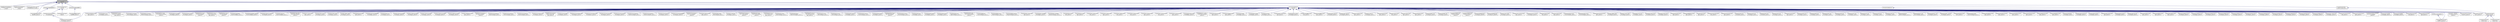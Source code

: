 digraph "drivers/include/periph/pwm.h"
{
 // LATEX_PDF_SIZE
  edge [fontname="Helvetica",fontsize="10",labelfontname="Helvetica",labelfontsize="10"];
  node [fontname="Helvetica",fontsize="10",shape=record];
  Node1 [label="drivers/include/periph\l/pwm.h",height=0.2,width=0.4,color="black", fillcolor="grey75", style="filled", fontcolor="black",tooltip="Low-level PWM peripheral driver interface definitions."];
  Node1 -> Node2 [dir="back",color="midnightblue",fontsize="10",style="solid",fontname="Helvetica"];
  Node2 [label="boards/common/arduino\l-atmega/include/arduino\l_iomap.h",height=0.2,width=0.4,color="black", fillcolor="white", style="filled",URL="$common_2arduino-atmega_2include_2arduino__iomap_8h.html",tooltip="Mapping from MCU pins to Arduino pins for Arduino Atmega boards."];
  Node1 -> Node3 [dir="back",color="midnightblue",fontsize="10",style="solid",fontname="Helvetica"];
  Node3 [label="boards/common/arduino\l-zero/include/arduino\l_iomap.h",height=0.2,width=0.4,color="black", fillcolor="white", style="filled",URL="$common_2arduino-zero_2include_2arduino__iomap_8h.html",tooltip="Mapping from MCU pins to Arduino pins."];
  Node1 -> Node4 [dir="back",color="midnightblue",fontsize="10",style="solid",fontname="Helvetica"];
  Node4 [label="boards/gd32vf103c-start\l/include/arduino_iomap.h",height=0.2,width=0.4,color="black", fillcolor="white", style="filled",URL="$gd32vf103c-start_2include_2arduino__iomap_8h.html",tooltip="Mapping from MCU pins to Arduino pins."];
  Node1 -> Node5 [dir="back",color="midnightblue",fontsize="10",style="solid",fontname="Helvetica"];
  Node5 [label="drivers/dsp0401/include\l/dsp0401_params.h",height=0.2,width=0.4,color="black", fillcolor="white", style="filled",URL="$dsp0401__params_8h.html",tooltip="Default configuration for DSP0401."];
  Node1 -> Node6 [dir="back",color="midnightblue",fontsize="10",style="solid",fontname="Helvetica"];
  Node6 [label="drivers/include/dsp0401.h",height=0.2,width=0.4,color="black", fillcolor="white", style="filled",URL="$dsp0401_8h.html",tooltip="Device driver interface for the DSP0401 alphanumeric display."];
  Node6 -> Node5 [dir="back",color="midnightblue",fontsize="10",style="solid",fontname="Helvetica"];
  Node1 -> Node7 [dir="back",color="midnightblue",fontsize="10",style="solid",fontname="Helvetica"];
  Node7 [label="drivers/include/motor\l_driver.h",height=0.2,width=0.4,color="black", fillcolor="white", style="filled",URL="$motor__driver_8h.html",tooltip="High-level driver for DC motors."];
  Node7 -> Node8 [dir="back",color="midnightblue",fontsize="10",style="solid",fontname="Helvetica"];
  Node8 [label="boards/common/nucleo64\l/include/board.h",height=0.2,width=0.4,color="black", fillcolor="white", style="filled",URL="$common_2nucleo64_2include_2board_8h.html",tooltip="Common pin definitions and board configuration options."];
  Node8 -> Node9 [dir="back",color="midnightblue",fontsize="10",style="solid",fontname="Helvetica"];
  Node9 [label="boards/common/nucleo64\l/include/gpio_params.h",height=0.2,width=0.4,color="black", fillcolor="white", style="filled",URL="$common_2nucleo64_2include_2gpio__params_8h.html",tooltip="Board specific configuration of direct mapped GPIOs."];
  Node7 -> Node10 [dir="back",color="midnightblue",fontsize="10",style="solid",fontname="Helvetica"];
  Node10 [label="boards/native/include\l/board.h",height=0.2,width=0.4,color="black", fillcolor="white", style="filled",URL="$native_2include_2board_8h.html",tooltip="The native board uses call level hardware simulation."];
  Node1 -> Node11 [dir="back",color="midnightblue",fontsize="10",style="solid",fontname="Helvetica"];
  Node11 [label="drivers/include/pca9685.h",height=0.2,width=0.4,color="black", fillcolor="white", style="filled",URL="$pca9685_8h.html",tooltip=" "];
  Node11 -> Node12 [dir="back",color="midnightblue",fontsize="10",style="solid",fontname="Helvetica"];
  Node12 [label="drivers/pca9685/include\l/pca9685_params.h",height=0.2,width=0.4,color="black", fillcolor="white", style="filled",URL="$pca9685__params_8h.html",tooltip="Default configuration for the PCA9685 I2C PWM controller."];
  Node1 -> Node13 [dir="back",color="midnightblue",fontsize="10",style="solid",fontname="Helvetica"];
  Node13 [label="drivers/include/saul\l/periph.h",height=0.2,width=0.4,color="black", fillcolor="white", style="filled",URL="$periph_8h.html",tooltip="Parameter definitions for mapping peripherals directly to SAUL."];
  Node13 -> Node14 [dir="back",color="midnightblue",fontsize="10",style="solid",fontname="Helvetica"];
  Node14 [label="boards/acd52832/include\l/gpio_params.h",height=0.2,width=0.4,color="black", fillcolor="white", style="filled",URL="$acd52832_2include_2gpio__params_8h.html",tooltip="Configuration of SAUL mapped GPIO pins."];
  Node13 -> Node15 [dir="back",color="midnightblue",fontsize="10",style="solid",fontname="Helvetica"];
  Node15 [label="boards/adafruit-clue\l/include/gpio_params.h",height=0.2,width=0.4,color="black", fillcolor="white", style="filled",URL="$adafruit-clue_2include_2gpio__params_8h.html",tooltip="Configuration of SAUL mapped GPIO pins."];
  Node13 -> Node16 [dir="back",color="midnightblue",fontsize="10",style="solid",fontname="Helvetica"];
  Node16 [label="boards/adafruit-grand\l-central-m4-express/include\l/gpio_params.h",height=0.2,width=0.4,color="black", fillcolor="white", style="filled",URL="$adafruit-grand-central-m4-express_2include_2gpio__params_8h.html",tooltip="Board specific configuration of direct mapped GPIOs."];
  Node13 -> Node17 [dir="back",color="midnightblue",fontsize="10",style="solid",fontname="Helvetica"];
  Node17 [label="boards/adafruit-itsybitsy\l-m4/include/gpio_params.h",height=0.2,width=0.4,color="black", fillcolor="white", style="filled",URL="$adafruit-itsybitsy-m4_2include_2gpio__params_8h.html",tooltip="Board specific configuration of direct mapped GPIOs."];
  Node13 -> Node18 [dir="back",color="midnightblue",fontsize="10",style="solid",fontname="Helvetica"];
  Node18 [label="boards/adafruit-itsybitsy\l-nrf52/include/gpio_params.h",height=0.2,width=0.4,color="black", fillcolor="white", style="filled",URL="$adafruit-itsybitsy-nrf52_2include_2gpio__params_8h.html",tooltip="Configuration of SAUL mapped GPIO pins for the Adafruit ItsyBitsy nRF52840."];
  Node13 -> Node19 [dir="back",color="midnightblue",fontsize="10",style="solid",fontname="Helvetica"];
  Node19 [label="boards/adafruit-metro\l-m4-express/include/gpio\l_params.h",height=0.2,width=0.4,color="black", fillcolor="white", style="filled",URL="$adafruit-metro-m4-express_2include_2gpio__params_8h.html",tooltip="Board specific configuration of direct mapped GPIOs."];
  Node13 -> Node20 [dir="back",color="midnightblue",fontsize="10",style="solid",fontname="Helvetica"];
  Node20 [label="boards/adafruit-pybadge\l/include/gpio_params.h",height=0.2,width=0.4,color="black", fillcolor="white", style="filled",URL="$adafruit-pybadge_2include_2gpio__params_8h.html",tooltip="Board specific configuration of direct mapped GPIOs."];
  Node13 -> Node21 [dir="back",color="midnightblue",fontsize="10",style="solid",fontname="Helvetica"];
  Node21 [label="boards/alientek-pandora\l/include/gpio_params.h",height=0.2,width=0.4,color="black", fillcolor="white", style="filled",URL="$alientek-pandora_2include_2gpio__params_8h.html",tooltip="Board specific configuration of direct mapped GPIOs."];
  Node13 -> Node22 [dir="back",color="midnightblue",fontsize="10",style="solid",fontname="Helvetica"];
  Node22 [label="boards/arduino-nano\l-33-ble/include/gpio\l_params.h",height=0.2,width=0.4,color="black", fillcolor="white", style="filled",URL="$arduino-nano-33-ble_2include_2gpio__params_8h.html",tooltip="Configuration of SAUL mapped GPIO pins."];
  Node13 -> Node23 [dir="back",color="midnightblue",fontsize="10",style="solid",fontname="Helvetica"];
  Node23 [label="boards/arduino-nano\l-33-ble-sense/include\l/gpio_params.h",height=0.2,width=0.4,color="black", fillcolor="white", style="filled",URL="$arduino-nano-33-ble-sense_2include_2gpio__params_8h.html",tooltip="Configuration of SAUL mapped GPIO pins."];
  Node13 -> Node24 [dir="back",color="midnightblue",fontsize="10",style="solid",fontname="Helvetica"];
  Node24 [label="boards/arduino-nano\l-33-iot/include/gpio\l_params.h",height=0.2,width=0.4,color="black", fillcolor="white", style="filled",URL="$arduino-nano-33-iot_2include_2gpio__params_8h.html",tooltip="Board specific configuration of direct mapped GPIOs."];
  Node13 -> Node25 [dir="back",color="midnightblue",fontsize="10",style="solid",fontname="Helvetica"];
  Node25 [label="boards/atmega256rfr2\l-xpro/include/gpio_params.h",height=0.2,width=0.4,color="black", fillcolor="white", style="filled",URL="$atmega256rfr2-xpro_2include_2gpio__params_8h.html",tooltip="Configuration of SAUL mapped GPIO pins."];
  Node13 -> Node26 [dir="back",color="midnightblue",fontsize="10",style="solid",fontname="Helvetica"];
  Node26 [label="boards/atmega328p-xplained\l-mini/include/gpio_params.h",height=0.2,width=0.4,color="black", fillcolor="white", style="filled",URL="$atmega328p-xplained-mini_2include_2gpio__params_8h.html",tooltip="Configuration of SAUL mapped GPIO pins."];
  Node13 -> Node27 [dir="back",color="midnightblue",fontsize="10",style="solid",fontname="Helvetica"];
  Node27 [label="boards/atxmega-a1-xplained\l/include/gpio_params.h",height=0.2,width=0.4,color="black", fillcolor="white", style="filled",URL="$atxmega-a1-xplained_2include_2gpio__params_8h.html",tooltip="Configuration of SAUL mapped GPIO pins."];
  Node13 -> Node28 [dir="back",color="midnightblue",fontsize="10",style="solid",fontname="Helvetica"];
  Node28 [label="boards/atxmega-a1u\l-xpro/include/gpio_params.h",height=0.2,width=0.4,color="black", fillcolor="white", style="filled",URL="$atxmega-a1u-xpro_2include_2gpio__params_8h.html",tooltip="Configuration of SAUL mapped GPIO pins."];
  Node13 -> Node29 [dir="back",color="midnightblue",fontsize="10",style="solid",fontname="Helvetica"];
  Node29 [label="boards/atxmega-a3bu\l-xplained/include/gpio\l_params.h",height=0.2,width=0.4,color="black", fillcolor="white", style="filled",URL="$atxmega-a3bu-xplained_2include_2gpio__params_8h.html",tooltip="Configuration of SAUL mapped GPIO pins."];
  Node13 -> Node30 [dir="back",color="midnightblue",fontsize="10",style="solid",fontname="Helvetica"];
  Node30 [label="boards/avr-rss2/include\l/gpio_params.h",height=0.2,width=0.4,color="black", fillcolor="white", style="filled",URL="$avr-rss2_2include_2gpio__params_8h.html",tooltip="Configuration of SAUL mapped GPIO pins."];
  Node13 -> Node31 [dir="back",color="midnightblue",fontsize="10",style="solid",fontname="Helvetica"];
  Node31 [label="boards/b-l072z-lrwan1\l/include/gpio_params.h",height=0.2,width=0.4,color="black", fillcolor="white", style="filled",URL="$b-l072z-lrwan1_2include_2gpio__params_8h.html",tooltip="Board specific configuration of direct mapped GPIOs."];
  Node13 -> Node32 [dir="back",color="midnightblue",fontsize="10",style="solid",fontname="Helvetica"];
  Node32 [label="boards/b-l475e-iot01a\l/include/gpio_params.h",height=0.2,width=0.4,color="black", fillcolor="white", style="filled",URL="$b-l475e-iot01a_2include_2gpio__params_8h.html",tooltip="Board specific configuration of direct mapped GPIOs."];
  Node13 -> Node33 [dir="back",color="midnightblue",fontsize="10",style="solid",fontname="Helvetica"];
  Node33 [label="boards/b-u585i-iot02a\l/include/gpio_params.h",height=0.2,width=0.4,color="black", fillcolor="white", style="filled",URL="$b-u585i-iot02a_2include_2gpio__params_8h.html",tooltip="Board specific configuration of direct mapped GPIOs."];
  Node13 -> Node34 [dir="back",color="midnightblue",fontsize="10",style="solid",fontname="Helvetica"];
  Node34 [label="boards/bastwan/include\l/gpio_params.h",height=0.2,width=0.4,color="black", fillcolor="white", style="filled",URL="$bastwan_2include_2gpio__params_8h.html",tooltip="Board specific configuration of direct mapped GPIOs."];
  Node13 -> Node35 [dir="back",color="midnightblue",fontsize="10",style="solid",fontname="Helvetica"];
  Node35 [label="boards/bluepill-stm32f030c8\l/include/gpio_params.h",height=0.2,width=0.4,color="black", fillcolor="white", style="filled",URL="$bluepill-stm32f030c8_2include_2gpio__params_8h.html",tooltip="Board specific configuration of direct mapped GPIOs."];
  Node13 -> Node36 [dir="back",color="midnightblue",fontsize="10",style="solid",fontname="Helvetica"];
  Node36 [label="boards/calliope-mini\l/include/gpio_params.h",height=0.2,width=0.4,color="black", fillcolor="white", style="filled",URL="$calliope-mini_2include_2gpio__params_8h.html",tooltip="Board specific configuration of direct mapped GPIOs."];
  Node13 -> Node37 [dir="back",color="midnightblue",fontsize="10",style="solid",fontname="Helvetica"];
  Node37 [label="boards/cc1312-launchpad\l/include/gpio_params.h",height=0.2,width=0.4,color="black", fillcolor="white", style="filled",URL="$cc1312-launchpad_2include_2gpio__params_8h.html",tooltip="Board specific configuration of direct mapped GPIOs."];
  Node13 -> Node38 [dir="back",color="midnightblue",fontsize="10",style="solid",fontname="Helvetica"];
  Node38 [label="boards/cc1350-launchpad\l/include/gpio_params.h",height=0.2,width=0.4,color="black", fillcolor="white", style="filled",URL="$cc1350-launchpad_2include_2gpio__params_8h.html",tooltip="Board specific configuration of direct mapped GPIOs."];
  Node13 -> Node39 [dir="back",color="midnightblue",fontsize="10",style="solid",fontname="Helvetica"];
  Node39 [label="boards/cc1352-launchpad\l/include/gpio_params.h",height=0.2,width=0.4,color="black", fillcolor="white", style="filled",URL="$cc1352-launchpad_2include_2gpio__params_8h.html",tooltip="Board specific configuration of direct mapped GPIOs."];
  Node13 -> Node40 [dir="back",color="midnightblue",fontsize="10",style="solid",fontname="Helvetica"];
  Node40 [label="boards/cc1352p-launchpad\l/include/gpio_params.h",height=0.2,width=0.4,color="black", fillcolor="white", style="filled",URL="$cc1352p-launchpad_2include_2gpio__params_8h.html",tooltip="Board specific configuration of direct mapped GPIOs."];
  Node13 -> Node41 [dir="back",color="midnightblue",fontsize="10",style="solid",fontname="Helvetica"];
  Node41 [label="boards/cc2650-launchpad\l/include/gpio_params.h",height=0.2,width=0.4,color="black", fillcolor="white", style="filled",URL="$cc2650-launchpad_2include_2gpio__params_8h.html",tooltip="Board specific configuration of direct mapped GPIOs."];
  Node13 -> Node42 [dir="back",color="midnightblue",fontsize="10",style="solid",fontname="Helvetica"];
  Node42 [label="boards/cc2650stk/include\l/gpio_params.h",height=0.2,width=0.4,color="black", fillcolor="white", style="filled",URL="$cc2650stk_2include_2gpio__params_8h.html",tooltip="Board specific configuration of direct mapped GPIOs."];
  Node13 -> Node43 [dir="back",color="midnightblue",fontsize="10",style="solid",fontname="Helvetica"];
  Node43 [label="boards/common/arduino\l-atmega/include/gpio\l_params.h",height=0.2,width=0.4,color="black", fillcolor="white", style="filled",URL="$common_2arduino-atmega_2include_2gpio__params_8h.html",tooltip="Common configuration of mapped GPIOs for Arduino Atmega boards."];
  Node13 -> Node44 [dir="back",color="midnightblue",fontsize="10",style="solid",fontname="Helvetica"];
  Node44 [label="boards/common/arduino\l-due/include/gpio_params.h",height=0.2,width=0.4,color="black", fillcolor="white", style="filled",URL="$common_2arduino-due_2include_2gpio__params_8h.html",tooltip="Board specific configuration of direct mapped GPIOs."];
  Node13 -> Node45 [dir="back",color="midnightblue",fontsize="10",style="solid",fontname="Helvetica"];
  Node45 [label="boards/common/arduino\l-mkr/include/gpio_params.h",height=0.2,width=0.4,color="black", fillcolor="white", style="filled",URL="$common_2arduino-mkr_2include_2gpio__params_8h.html",tooltip="Board specific configuration of direct mapped GPIOs."];
  Node13 -> Node46 [dir="back",color="midnightblue",fontsize="10",style="solid",fontname="Helvetica"];
  Node46 [label="boards/common/arduino\l-zero/include/gpio_params.h",height=0.2,width=0.4,color="black", fillcolor="white", style="filled",URL="$common_2arduino-zero_2include_2gpio__params_8h.html",tooltip="Board specific configuration of direct mapped GPIOs."];
  Node13 -> Node47 [dir="back",color="midnightblue",fontsize="10",style="solid",fontname="Helvetica"];
  Node47 [label="boards/common/blxxxpill\l/include/gpio_params.h",height=0.2,width=0.4,color="black", fillcolor="white", style="filled",URL="$common_2blxxxpill_2include_2gpio__params_8h.html",tooltip="Board specific configuration of direct mapped GPIOs."];
  Node13 -> Node48 [dir="back",color="midnightblue",fontsize="10",style="solid",fontname="Helvetica"];
  Node48 [label="boards/common/e104\l-bt50xxa-tb/include\l/gpio_params.h",height=0.2,width=0.4,color="black", fillcolor="white", style="filled",URL="$common_2e104-bt50xxa-tb_2include_2gpio__params_8h.html",tooltip="Board specific configuration of direct mapped GPIOs."];
  Node13 -> Node49 [dir="back",color="midnightblue",fontsize="10",style="solid",fontname="Helvetica"];
  Node49 [label="boards/common/iotlab\l/include/gpio_params.h",height=0.2,width=0.4,color="black", fillcolor="white", style="filled",URL="$common_2iotlab_2include_2gpio__params_8h.html",tooltip="Board specific configuration of direct mapped GPIOs."];
  Node13 -> Node50 [dir="back",color="midnightblue",fontsize="10",style="solid",fontname="Helvetica"];
  Node50 [label="boards/common/nrf52xxxdk\l/include/gpio_params.h",height=0.2,width=0.4,color="black", fillcolor="white", style="filled",URL="$common_2nrf52xxxdk_2include_2gpio__params_8h.html",tooltip="Configuration of SAUL mapped GPIO pins."];
  Node13 -> Node51 [dir="back",color="midnightblue",fontsize="10",style="solid",fontname="Helvetica"];
  Node51 [label="boards/common/nrf52xxxdk\l/include/pwm_params.h",height=0.2,width=0.4,color="black", fillcolor="white", style="filled",URL="$common_2nrf52xxxdk_2include_2pwm__params_8h.html",tooltip="Configuration of SAUL mapped PWM channels."];
  Node13 -> Node52 [dir="back",color="midnightblue",fontsize="10",style="solid",fontname="Helvetica"];
  Node52 [label="boards/common/nucleo144\l/include/gpio_params.h",height=0.2,width=0.4,color="black", fillcolor="white", style="filled",URL="$common_2nucleo144_2include_2gpio__params_8h.html",tooltip="Board specific configuration of direct mapped GPIOs."];
  Node13 -> Node53 [dir="back",color="midnightblue",fontsize="10",style="solid",fontname="Helvetica"];
  Node53 [label="boards/common/nucleo32\l/include/gpio_params.h",height=0.2,width=0.4,color="black", fillcolor="white", style="filled",URL="$common_2nucleo32_2include_2gpio__params_8h.html",tooltip="Board specific configuration of direct mapped GPIOs."];
  Node13 -> Node9 [dir="back",color="midnightblue",fontsize="10",style="solid",fontname="Helvetica"];
  Node13 -> Node54 [dir="back",color="midnightblue",fontsize="10",style="solid",fontname="Helvetica"];
  Node54 [label="boards/common/particle\l-mesh/include/gpio_params.h",height=0.2,width=0.4,color="black", fillcolor="white", style="filled",URL="$common_2particle-mesh_2include_2gpio__params_8h.html",tooltip="Configuration of SAUL mapped GPIO pins."];
  Node13 -> Node55 [dir="back",color="midnightblue",fontsize="10",style="solid",fontname="Helvetica"];
  Node55 [label="boards/common/particle\l-mesh/include/pwm_params.h",height=0.2,width=0.4,color="black", fillcolor="white", style="filled",URL="$common_2particle-mesh_2include_2pwm__params_8h.html",tooltip="Configuration of SAUL mapped PWM channels."];
  Node13 -> Node56 [dir="back",color="midnightblue",fontsize="10",style="solid",fontname="Helvetica"];
  Node56 [label="boards/common/saml1x\l/include/gpio_params.h",height=0.2,width=0.4,color="black", fillcolor="white", style="filled",URL="$common_2saml1x_2include_2gpio__params_8h.html",tooltip="Board specific configuration of direct mapped GPIOs."];
  Node13 -> Node57 [dir="back",color="midnightblue",fontsize="10",style="solid",fontname="Helvetica"];
  Node57 [label="boards/common/slwstk6000b\l/include/gpio_params.h",height=0.2,width=0.4,color="black", fillcolor="white", style="filled",URL="$common_2slwstk6000b_2include_2gpio__params_8h.html",tooltip="Board specific configuration of direct mapped GPIOs."];
  Node13 -> Node58 [dir="back",color="midnightblue",fontsize="10",style="solid",fontname="Helvetica"];
  Node58 [label="boards/common/weact\l-f4x1cx/include/gpio\l_params.h",height=0.2,width=0.4,color="black", fillcolor="white", style="filled",URL="$common_2weact-f4x1cx_2include_2gpio__params_8h.html",tooltip="Board specific configuration of direct mapped GPIOs."];
  Node13 -> Node59 [dir="back",color="midnightblue",fontsize="10",style="solid",fontname="Helvetica"];
  Node59 [label="boards/dwm1001/include\l/gpio_params.h",height=0.2,width=0.4,color="black", fillcolor="white", style="filled",URL="$dwm1001_2include_2gpio__params_8h.html",tooltip="Configuration of SAUL mapped GPIO pins."];
  Node13 -> Node60 [dir="back",color="midnightblue",fontsize="10",style="solid",fontname="Helvetica"];
  Node60 [label="boards/e180-zg120b\l-tb/include/gpio_params.h",height=0.2,width=0.4,color="black", fillcolor="white", style="filled",URL="$e180-zg120b-tb_2include_2gpio__params_8h.html",tooltip="Board specific configuration of direct mapped GPIOs."];
  Node13 -> Node61 [dir="back",color="midnightblue",fontsize="10",style="solid",fontname="Helvetica"];
  Node61 [label="boards/ek-lm4f120xl\l/include/gpio_params.h",height=0.2,width=0.4,color="black", fillcolor="white", style="filled",URL="$ek-lm4f120xl_2include_2gpio__params_8h.html",tooltip="Board specific configuration of direct mapped GPIOs."];
  Node13 -> Node62 [dir="back",color="midnightblue",fontsize="10",style="solid",fontname="Helvetica"];
  Node62 [label="boards/esp32-ethernet\l-kit-v1_0/include/gpio\l_params.h",height=0.2,width=0.4,color="black", fillcolor="white", style="filled",URL="$esp32-ethernet-kit-v1__0_2include_2gpio__params_8h.html",tooltip="Board specific configuration of direct mapped GPIOs."];
  Node13 -> Node63 [dir="back",color="midnightblue",fontsize="10",style="solid",fontname="Helvetica"];
  Node63 [label="boards/esp32-heltec\l-lora32-v2/include/gpio\l_params.h",height=0.2,width=0.4,color="black", fillcolor="white", style="filled",URL="$esp32-heltec-lora32-v2_2include_2gpio__params_8h.html",tooltip="Board specific configuration of direct mapped GPIOs."];
  Node13 -> Node64 [dir="back",color="midnightblue",fontsize="10",style="solid",fontname="Helvetica"];
  Node64 [label="boards/esp32-mh-et\l-live-minikit/include\l/gpio_params.h",height=0.2,width=0.4,color="black", fillcolor="white", style="filled",URL="$esp32-mh-et-live-minikit_2include_2gpio__params_8h.html",tooltip="Board specific configuration of direct mapped GPIOs."];
  Node13 -> Node65 [dir="back",color="midnightblue",fontsize="10",style="solid",fontname="Helvetica"];
  Node65 [label="boards/esp32-olimex\l-evb/include/gpio_params.h",height=0.2,width=0.4,color="black", fillcolor="white", style="filled",URL="$esp32-olimex-evb_2include_2gpio__params_8h.html",tooltip="Board specific configuration of direct mapped GPIOs."];
  Node13 -> Node66 [dir="back",color="midnightblue",fontsize="10",style="solid",fontname="Helvetica"];
  Node66 [label="boards/esp32-ttgo-t\l-beam/include/gpio_params.h",height=0.2,width=0.4,color="black", fillcolor="white", style="filled",URL="$esp32-ttgo-t-beam_2include_2gpio__params_8h.html",tooltip="Board specific configuration of direct mapped GPIOs."];
  Node13 -> Node67 [dir="back",color="midnightblue",fontsize="10",style="solid",fontname="Helvetica"];
  Node67 [label="boards/esp32-wemos\l-lolin-d32-pro/include\l/gpio_params.h",height=0.2,width=0.4,color="black", fillcolor="white", style="filled",URL="$esp32-wemos-lolin-d32-pro_2include_2gpio__params_8h.html",tooltip="Board specific configuration of direct mapped GPIOs."];
  Node13 -> Node68 [dir="back",color="midnightblue",fontsize="10",style="solid",fontname="Helvetica"];
  Node68 [label="boards/esp32-wroom\l-32/include/gpio_params.h",height=0.2,width=0.4,color="black", fillcolor="white", style="filled",URL="$esp32-wroom-32_2include_2gpio__params_8h.html",tooltip="Board specific configuration of direct mapped GPIOs."];
  Node13 -> Node69 [dir="back",color="midnightblue",fontsize="10",style="solid",fontname="Helvetica"];
  Node69 [label="boards/esp32-wrover\l-kit/include/gpio_params.h",height=0.2,width=0.4,color="black", fillcolor="white", style="filled",URL="$esp32-wrover-kit_2include_2gpio__params_8h.html",tooltip="Board specific configuration of direct mapped GPIOs."];
  Node13 -> Node70 [dir="back",color="midnightblue",fontsize="10",style="solid",fontname="Helvetica"];
  Node70 [label="boards/esp32c3-devkit\l/include/gpio_params.h",height=0.2,width=0.4,color="black", fillcolor="white", style="filled",URL="$esp32c3-devkit_2include_2gpio__params_8h.html",tooltip="Board specific configuration of direct mapped GPIOs."];
  Node13 -> Node71 [dir="back",color="midnightblue",fontsize="10",style="solid",fontname="Helvetica"];
  Node71 [label="boards/esp32c3-wemos\l-mini/include/gpio_params.h",height=0.2,width=0.4,color="black", fillcolor="white", style="filled",URL="$esp32c3-wemos-mini_2include_2gpio__params_8h.html",tooltip="Board specific configuration of direct mapped GPIOs."];
  Node13 -> Node72 [dir="back",color="midnightblue",fontsize="10",style="solid",fontname="Helvetica"];
  Node72 [label="boards/esp32s2-devkit\l/include/gpio_params.h",height=0.2,width=0.4,color="black", fillcolor="white", style="filled",URL="$esp32s2-devkit_2include_2gpio__params_8h.html",tooltip="Board specific configuration of direct mapped GPIOs."];
  Node13 -> Node73 [dir="back",color="midnightblue",fontsize="10",style="solid",fontname="Helvetica"];
  Node73 [label="boards/esp32s2-lilygo\l-ttgo-t8/include/gpio\l_params.h",height=0.2,width=0.4,color="black", fillcolor="white", style="filled",URL="$esp32s2-lilygo-ttgo-t8_2include_2gpio__params_8h.html",tooltip="Board specific configuration of direct mapped GPIOs."];
  Node13 -> Node74 [dir="back",color="midnightblue",fontsize="10",style="solid",fontname="Helvetica"];
  Node74 [label="boards/esp32s2-wemos\l-mini/include/gpio_params.h",height=0.2,width=0.4,color="black", fillcolor="white", style="filled",URL="$esp32s2-wemos-mini_2include_2gpio__params_8h.html",tooltip="Board specific configuration of direct mapped GPIOs."];
  Node13 -> Node75 [dir="back",color="midnightblue",fontsize="10",style="solid",fontname="Helvetica"];
  Node75 [label="boards/esp32s3-box\l/include/gpio_params.h",height=0.2,width=0.4,color="black", fillcolor="white", style="filled",URL="$esp32s3-box_2include_2gpio__params_8h.html",tooltip="Board specific configuration of direct mapped GPIOs."];
  Node13 -> Node76 [dir="back",color="midnightblue",fontsize="10",style="solid",fontname="Helvetica"];
  Node76 [label="boards/esp32s3-devkit\l/include/gpio_params.h",height=0.2,width=0.4,color="black", fillcolor="white", style="filled",URL="$esp32s3-devkit_2include_2gpio__params_8h.html",tooltip="Board specific configuration of direct mapped GPIOs."];
  Node13 -> Node77 [dir="back",color="midnightblue",fontsize="10",style="solid",fontname="Helvetica"];
  Node77 [label="boards/esp32s3-pros3\l/include/gpio_params.h",height=0.2,width=0.4,color="black", fillcolor="white", style="filled",URL="$esp32s3-pros3_2include_2gpio__params_8h.html",tooltip="Board specific configuration of direct mapped GPIOs."];
  Node13 -> Node78 [dir="back",color="midnightblue",fontsize="10",style="solid",fontname="Helvetica"];
  Node78 [label="boards/esp32s3-usb\l-otg/include/gpio_params.h",height=0.2,width=0.4,color="black", fillcolor="white", style="filled",URL="$esp32s3-usb-otg_2include_2gpio__params_8h.html",tooltip="Board specific configuration of direct mapped GPIOs."];
  Node13 -> Node79 [dir="back",color="midnightblue",fontsize="10",style="solid",fontname="Helvetica"];
  Node79 [label="boards/esp32s3-wt32\l-sc01-plus/include/gpio\l_params.h",height=0.2,width=0.4,color="black", fillcolor="white", style="filled",URL="$esp32s3-wt32-sc01-plus_2include_2gpio__params_8h.html",tooltip="Board specific configuration of direct mapped GPIOs."];
  Node13 -> Node80 [dir="back",color="midnightblue",fontsize="10",style="solid",fontname="Helvetica"];
  Node80 [label="boards/esp8266-esp\l-12x/include/gpio_params.h",height=0.2,width=0.4,color="black", fillcolor="white", style="filled",URL="$esp8266-esp-12x_2include_2gpio__params_8h.html",tooltip="Board specific configuration of direct mapped GPIOs."];
  Node13 -> Node81 [dir="back",color="midnightblue",fontsize="10",style="solid",fontname="Helvetica"];
  Node81 [label="boards/esp8266-olimex\l-mod/include/gpio_params.h",height=0.2,width=0.4,color="black", fillcolor="white", style="filled",URL="$esp8266-olimex-mod_2include_2gpio__params_8h.html",tooltip="Board specific configuration of direct mapped GPIOs."];
  Node13 -> Node82 [dir="back",color="midnightblue",fontsize="10",style="solid",fontname="Helvetica"];
  Node82 [label="boards/esp8266-sparkfun\l-thing/include/gpio_params.h",height=0.2,width=0.4,color="black", fillcolor="white", style="filled",URL="$esp8266-sparkfun-thing_2include_2gpio__params_8h.html",tooltip="Board specific configuration of direct mapped GPIOs."];
  Node13 -> Node83 [dir="back",color="midnightblue",fontsize="10",style="solid",fontname="Helvetica"];
  Node83 [label="boards/feather-m0/include\l/gpio_params.h",height=0.2,width=0.4,color="black", fillcolor="white", style="filled",URL="$feather-m0_2include_2gpio__params_8h.html",tooltip="Board specific configuration of direct mapped GPIOs."];
  Node13 -> Node84 [dir="back",color="midnightblue",fontsize="10",style="solid",fontname="Helvetica"];
  Node84 [label="boards/feather-nrf52840\l/include/gpio_params.h",height=0.2,width=0.4,color="black", fillcolor="white", style="filled",URL="$feather-nrf52840_2include_2gpio__params_8h.html",tooltip="Configuration of SAUL mapped GPIO pins."];
  Node13 -> Node85 [dir="back",color="midnightblue",fontsize="10",style="solid",fontname="Helvetica"];
  Node85 [label="boards/feather-nrf52840\l-sense/include/gpio_params.h",height=0.2,width=0.4,color="black", fillcolor="white", style="filled",URL="$feather-nrf52840-sense_2include_2gpio__params_8h.html",tooltip="Configuration of SAUL mapped GPIO pins."];
  Node13 -> Node86 [dir="back",color="midnightblue",fontsize="10",style="solid",fontname="Helvetica"];
  Node86 [label="boards/firefly/include\l/adc_params.h",height=0.2,width=0.4,color="black", fillcolor="white", style="filled",URL="$firefly_2include_2adc__params_8h.html",tooltip="Board specific configuration of direct mapped ADC."];
  Node13 -> Node87 [dir="back",color="midnightblue",fontsize="10",style="solid",fontname="Helvetica"];
  Node87 [label="boards/firefly/include\l/gpio_params.h",height=0.2,width=0.4,color="black", fillcolor="white", style="filled",URL="$firefly_2include_2gpio__params_8h.html",tooltip="Board specific configuration of direct mapped GPIOs."];
  Node13 -> Node88 [dir="back",color="midnightblue",fontsize="10",style="solid",fontname="Helvetica"];
  Node88 [label="boards/frdm-k22f/include\l/adc_params.h",height=0.2,width=0.4,color="black", fillcolor="white", style="filled",URL="$frdm-k22f_2include_2adc__params_8h.html",tooltip="Board specific configuration of direct mapped ADC."];
  Node13 -> Node89 [dir="back",color="midnightblue",fontsize="10",style="solid",fontname="Helvetica"];
  Node89 [label="boards/frdm-k22f/include\l/gpio_params.h",height=0.2,width=0.4,color="black", fillcolor="white", style="filled",URL="$frdm-k22f_2include_2gpio__params_8h.html",tooltip="Board specific configuration of direct mapped GPIOs."];
  Node13 -> Node90 [dir="back",color="midnightblue",fontsize="10",style="solid",fontname="Helvetica"];
  Node90 [label="boards/frdm-k64f/include\l/adc_params.h",height=0.2,width=0.4,color="black", fillcolor="white", style="filled",URL="$frdm-k64f_2include_2adc__params_8h.html",tooltip="Board specific configuration of direct mapped ADC."];
  Node13 -> Node91 [dir="back",color="midnightblue",fontsize="10",style="solid",fontname="Helvetica"];
  Node91 [label="boards/frdm-kl43z/include\l/adc_params.h",height=0.2,width=0.4,color="black", fillcolor="white", style="filled",URL="$frdm-kl43z_2include_2adc__params_8h.html",tooltip="Board specific configuration of direct mapped ADC."];
  Node13 -> Node92 [dir="back",color="midnightblue",fontsize="10",style="solid",fontname="Helvetica"];
  Node92 [label="boards/frdm-kl43z/include\l/gpio_params.h",height=0.2,width=0.4,color="black", fillcolor="white", style="filled",URL="$frdm-kl43z_2include_2gpio__params_8h.html",tooltip="Board specific configuration of direct mapped GPIOs."];
  Node13 -> Node93 [dir="back",color="midnightblue",fontsize="10",style="solid",fontname="Helvetica"];
  Node93 [label="boards/frdm-kw41z/include\l/adc_params.h",height=0.2,width=0.4,color="black", fillcolor="white", style="filled",URL="$frdm-kw41z_2include_2adc__params_8h.html",tooltip="Board specific configuration of direct mapped ADC."];
  Node13 -> Node94 [dir="back",color="midnightblue",fontsize="10",style="solid",fontname="Helvetica"];
  Node94 [label="boards/frdm-kw41z/include\l/gpio_params.h",height=0.2,width=0.4,color="black", fillcolor="white", style="filled",URL="$frdm-kw41z_2include_2gpio__params_8h.html",tooltip="Board specific configuration of direct mapped GPIOs."];
  Node13 -> Node95 [dir="back",color="midnightblue",fontsize="10",style="solid",fontname="Helvetica"];
  Node95 [label="boards/gd32vf103c-start\l/include/gpio_params.h",height=0.2,width=0.4,color="black", fillcolor="white", style="filled",URL="$gd32vf103c-start_2include_2gpio__params_8h.html",tooltip="Configuration of SAUL mapped GPIO pins."];
  Node13 -> Node96 [dir="back",color="midnightblue",fontsize="10",style="solid",fontname="Helvetica"];
  Node96 [label="boards/generic-cc2538\l-cc2592-dk/include/gpio\l_params.h",height=0.2,width=0.4,color="black", fillcolor="white", style="filled",URL="$generic-cc2538-cc2592-dk_2include_2gpio__params_8h.html",tooltip="Definitions for the Generic CC2538-CC2592-DK Board."];
  Node13 -> Node97 [dir="back",color="midnightblue",fontsize="10",style="solid",fontname="Helvetica"];
  Node97 [label="boards/hamilton/include\l/gpio_params.h",height=0.2,width=0.4,color="black", fillcolor="white", style="filled",URL="$hamilton_2include_2gpio__params_8h.html",tooltip="Board specific configuration of direct mapped GPIOs."];
  Node13 -> Node98 [dir="back",color="midnightblue",fontsize="10",style="solid",fontname="Helvetica"];
  Node98 [label="boards/hip-badge/include\l/gpio_params.h",height=0.2,width=0.4,color="black", fillcolor="white", style="filled",URL="$hip-badge_2include_2gpio__params_8h.html",tooltip="Board specific configuration of direct mapped GPIOs."];
  Node13 -> Node99 [dir="back",color="midnightblue",fontsize="10",style="solid",fontname="Helvetica"];
  Node99 [label="boards/ikea-tradfri\l/include/gpio_params.h",height=0.2,width=0.4,color="black", fillcolor="white", style="filled",URL="$ikea-tradfri_2include_2gpio__params_8h.html",tooltip="Board specific configuration of direct mapped GPIOs."];
  Node13 -> Node100 [dir="back",color="midnightblue",fontsize="10",style="solid",fontname="Helvetica"];
  Node100 [label="boards/lobaro-lorabox\l/include/gpio_params.h",height=0.2,width=0.4,color="black", fillcolor="white", style="filled",URL="$lobaro-lorabox_2include_2gpio__params_8h.html",tooltip="Board specific configuration of direct mapped GPIOs."];
  Node13 -> Node101 [dir="back",color="midnightblue",fontsize="10",style="solid",fontname="Helvetica"];
  Node101 [label="boards/lora-e5-dev\l/include/gpio_params.h",height=0.2,width=0.4,color="black", fillcolor="white", style="filled",URL="$lora-e5-dev_2include_2gpio__params_8h.html",tooltip="Board specific configuration of direct mapped GPIOs."];
  Node13 -> Node102 [dir="back",color="midnightblue",fontsize="10",style="solid",fontname="Helvetica"];
  Node102 [label="boards/maple-mini/include\l/gpio_params.h",height=0.2,width=0.4,color="black", fillcolor="white", style="filled",URL="$maple-mini_2include_2gpio__params_8h.html",tooltip="Board specific configuration of direct mapped GPIOs."];
  Node13 -> Node103 [dir="back",color="midnightblue",fontsize="10",style="solid",fontname="Helvetica"];
  Node103 [label="boards/mbed_lpc1768\l/include/gpio_params.h",height=0.2,width=0.4,color="black", fillcolor="white", style="filled",URL="$mbed__lpc1768_2include_2gpio__params_8h.html",tooltip="Board specific configuration of direct mapped GPIOs."];
  Node13 -> Node104 [dir="back",color="midnightblue",fontsize="10",style="solid",fontname="Helvetica"];
  Node104 [label="boards/mcb2388/include\l/adc_params.h",height=0.2,width=0.4,color="black", fillcolor="white", style="filled",URL="$mcb2388_2include_2adc__params_8h.html",tooltip="Board specific configuration of direct mapped ADC."];
  Node13 -> Node105 [dir="back",color="midnightblue",fontsize="10",style="solid",fontname="Helvetica"];
  Node105 [label="boards/mcb2388/include\l/gpio_params.h",height=0.2,width=0.4,color="black", fillcolor="white", style="filled",URL="$mcb2388_2include_2gpio__params_8h.html",tooltip="Board specific configuration of direct mapped GPIOs."];
  Node13 -> Node106 [dir="back",color="midnightblue",fontsize="10",style="solid",fontname="Helvetica"];
  Node106 [label="boards/mega-xplained\l/include/adc_params.h",height=0.2,width=0.4,color="black", fillcolor="white", style="filled",URL="$mega-xplained_2include_2adc__params_8h.html",tooltip="Board specific configuration of direct mapped ADC."];
  Node13 -> Node107 [dir="back",color="midnightblue",fontsize="10",style="solid",fontname="Helvetica"];
  Node107 [label="boards/mega-xplained\l/include/gpio_params.h",height=0.2,width=0.4,color="black", fillcolor="white", style="filled",URL="$mega-xplained_2include_2gpio__params_8h.html",tooltip="Configuration of SAUL mapped GPIO pins."];
  Node13 -> Node108 [dir="back",color="midnightblue",fontsize="10",style="solid",fontname="Helvetica"];
  Node108 [label="boards/microbit/include\l/gpio_params.h",height=0.2,width=0.4,color="black", fillcolor="white", style="filled",URL="$microbit_2include_2gpio__params_8h.html",tooltip="Board specific configuration of direct mapped GPIOs."];
  Node13 -> Node109 [dir="back",color="midnightblue",fontsize="10",style="solid",fontname="Helvetica"];
  Node109 [label="boards/microbit-v2\l/include/gpio_params.h",height=0.2,width=0.4,color="black", fillcolor="white", style="filled",URL="$microbit-v2_2include_2gpio__params_8h.html",tooltip="Board specific configuration of direct mapped GPIOs."];
  Node13 -> Node110 [dir="back",color="midnightblue",fontsize="10",style="solid",fontname="Helvetica"];
  Node110 [label="boards/msbiot/include\l/gpio_params.h",height=0.2,width=0.4,color="black", fillcolor="white", style="filled",URL="$msbiot_2include_2gpio__params_8h.html",tooltip="Board specific configuration of direct mapped GPIOs."];
  Node13 -> Node111 [dir="back",color="midnightblue",fontsize="10",style="solid",fontname="Helvetica"];
  Node111 [label="boards/mulle/include\l/adc_params.h",height=0.2,width=0.4,color="black", fillcolor="white", style="filled",URL="$mulle_2include_2adc__params_8h.html",tooltip="Board specific configuration of direct mapped ADC."];
  Node13 -> Node112 [dir="back",color="midnightblue",fontsize="10",style="solid",fontname="Helvetica"];
  Node112 [label="boards/mulle/include\l/gpio_params.h",height=0.2,width=0.4,color="black", fillcolor="white", style="filled",URL="$mulle_2include_2gpio__params_8h.html",tooltip="Board specific configuration of direct mapped GPIOs."];
  Node13 -> Node113 [dir="back",color="midnightblue",fontsize="10",style="solid",fontname="Helvetica"];
  Node113 [label="boards/nrf51dk/include\l/gpio_params.h",height=0.2,width=0.4,color="black", fillcolor="white", style="filled",URL="$nrf51dk_2include_2gpio__params_8h.html",tooltip="Configuration of SAUL mapped GPIO pins."];
  Node13 -> Node114 [dir="back",color="midnightblue",fontsize="10",style="solid",fontname="Helvetica"];
  Node114 [label="boards/nrf52832-mdk\l/include/gpio_params.h",height=0.2,width=0.4,color="black", fillcolor="white", style="filled",URL="$nrf52832-mdk_2include_2gpio__params_8h.html",tooltip="Configuration of SAUL mapped GPIO pins."];
  Node13 -> Node115 [dir="back",color="midnightblue",fontsize="10",style="solid",fontname="Helvetica"];
  Node115 [label="boards/nrf52840-mdk\l/include/gpio_params.h",height=0.2,width=0.4,color="black", fillcolor="white", style="filled",URL="$nrf52840-mdk_2include_2gpio__params_8h.html",tooltip="Configuration of SAUL mapped GPIO pins."];
  Node13 -> Node116 [dir="back",color="midnightblue",fontsize="10",style="solid",fontname="Helvetica"];
  Node116 [label="boards/nrf52840-mdk\l-dongle/include/gpio\l_params.h",height=0.2,width=0.4,color="black", fillcolor="white", style="filled",URL="$nrf52840-mdk-dongle_2include_2gpio__params_8h.html",tooltip="Configuration of SAUL mapped GPIO pins."];
  Node13 -> Node117 [dir="back",color="midnightblue",fontsize="10",style="solid",fontname="Helvetica"];
  Node117 [label="boards/nrf52840-mdk\l-dongle/include/pwm\l_params.h",height=0.2,width=0.4,color="black", fillcolor="white", style="filled",URL="$nrf52840-mdk-dongle_2include_2pwm__params_8h.html",tooltip="Configuration of SAUL mapped PWM channels."];
  Node13 -> Node118 [dir="back",color="midnightblue",fontsize="10",style="solid",fontname="Helvetica"];
  Node118 [label="boards/nrf52840dongle\l/include/gpio_params.h",height=0.2,width=0.4,color="black", fillcolor="white", style="filled",URL="$nrf52840dongle_2include_2gpio__params_8h.html",tooltip="Configuration of SAUL mapped GPIO pins."];
  Node13 -> Node119 [dir="back",color="midnightblue",fontsize="10",style="solid",fontname="Helvetica"];
  Node119 [label="boards/nrf52840dongle\l/include/pwm_params.h",height=0.2,width=0.4,color="black", fillcolor="white", style="filled",URL="$nrf52840dongle_2include_2pwm__params_8h.html",tooltip="Configuration of SAUL mapped PWM channels."];
  Node13 -> Node120 [dir="back",color="midnightblue",fontsize="10",style="solid",fontname="Helvetica"];
  Node120 [label="boards/nucleo-wl55jc\l/include/gpio_params.h",height=0.2,width=0.4,color="black", fillcolor="white", style="filled",URL="$nucleo-wl55jc_2include_2gpio__params_8h.html",tooltip="Board specific configuration of direct mapped GPIOs."];
  Node13 -> Node121 [dir="back",color="midnightblue",fontsize="10",style="solid",fontname="Helvetica"];
  Node121 [label="boards/nz32-sc151/include\l/gpio_params.h",height=0.2,width=0.4,color="black", fillcolor="white", style="filled",URL="$nz32-sc151_2include_2gpio__params_8h.html",tooltip="Board specific configuration of direct mapped GPIOs."];
  Node13 -> Node122 [dir="back",color="midnightblue",fontsize="10",style="solid",fontname="Helvetica"];
  Node122 [label="boards/olimexino-stm32\l/include/gpio_params.h",height=0.2,width=0.4,color="black", fillcolor="white", style="filled",URL="$olimexino-stm32_2include_2gpio__params_8h.html",tooltip="Board specific configuration of direct mapped GPIOs."];
  Node13 -> Node123 [dir="back",color="midnightblue",fontsize="10",style="solid",fontname="Helvetica"];
  Node123 [label="boards/omote/include\l/adc_params.h",height=0.2,width=0.4,color="black", fillcolor="white", style="filled",URL="$omote_2include_2adc__params_8h.html",tooltip="Board specific configuration of direct mapped ADC in omote."];
  Node13 -> Node124 [dir="back",color="midnightblue",fontsize="10",style="solid",fontname="Helvetica"];
  Node124 [label="boards/omote/include\l/gpio_params.h",height=0.2,width=0.4,color="black", fillcolor="white", style="filled",URL="$omote_2include_2gpio__params_8h.html",tooltip="Board specific configuration of direct mapped GPIOs."];
  Node13 -> Node125 [dir="back",color="midnightblue",fontsize="10",style="solid",fontname="Helvetica"];
  Node125 [label="boards/openlabs-kw41z\l-mini/include/adc_params.h",height=0.2,width=0.4,color="black", fillcolor="white", style="filled",URL="$openlabs-kw41z-mini_2include_2adc__params_8h.html",tooltip="Board specific configuration of direct mapped ADC."];
  Node13 -> Node126 [dir="back",color="midnightblue",fontsize="10",style="solid",fontname="Helvetica"];
  Node126 [label="boards/openlabs-kw41z\l-mini/include/gpio_params.h",height=0.2,width=0.4,color="black", fillcolor="white", style="filled",URL="$openlabs-kw41z-mini_2include_2gpio__params_8h.html",tooltip="Board specific configuration of direct mapped GPIOs."];
  Node13 -> Node127 [dir="back",color="midnightblue",fontsize="10",style="solid",fontname="Helvetica"];
  Node127 [label="boards/openmote-b/include\l/gpio_params.h",height=0.2,width=0.4,color="black", fillcolor="white", style="filled",URL="$openmote-b_2include_2gpio__params_8h.html",tooltip="Board specific configuration of direct mapped GPIOs."];
  Node13 -> Node128 [dir="back",color="midnightblue",fontsize="10",style="solid",fontname="Helvetica"];
  Node128 [label="boards/p-l496g-cell02\l/include/gpio_params.h",height=0.2,width=0.4,color="black", fillcolor="white", style="filled",URL="$p-l496g-cell02_2include_2gpio__params_8h.html",tooltip="Board specific configuration of direct mapped GPIOs."];
  Node13 -> Node129 [dir="back",color="midnightblue",fontsize="10",style="solid",fontname="Helvetica"];
  Node129 [label="boards/p-nucleo-wb55\l/include/gpio_params.h",height=0.2,width=0.4,color="black", fillcolor="white", style="filled",URL="$p-nucleo-wb55_2include_2gpio__params_8h.html",tooltip="Board specific configuration of direct mapped GPIOs."];
  Node13 -> Node130 [dir="back",color="midnightblue",fontsize="10",style="solid",fontname="Helvetica"];
  Node130 [label="boards/pba-d-01-kw2x\l/include/gpio_params.h",height=0.2,width=0.4,color="black", fillcolor="white", style="filled",URL="$pba-d-01-kw2x_2include_2gpio__params_8h.html",tooltip="Board specific configuration of direct mapped GPIOs."];
  Node13 -> Node131 [dir="back",color="midnightblue",fontsize="10",style="solid",fontname="Helvetica"];
  Node131 [label="boards/phynode-kw41z\l/include/adc_params.h",height=0.2,width=0.4,color="black", fillcolor="white", style="filled",URL="$phynode-kw41z_2include_2adc__params_8h.html",tooltip="Board specific configuration of direct mapped ADC."];
  Node13 -> Node132 [dir="back",color="midnightblue",fontsize="10",style="solid",fontname="Helvetica"];
  Node132 [label="boards/phynode-kw41z\l/include/gpio_params.h",height=0.2,width=0.4,color="black", fillcolor="white", style="filled",URL="$phynode-kw41z_2include_2gpio__params_8h.html",tooltip="Board specific configuration of direct mapped GPIOs."];
  Node13 -> Node133 [dir="back",color="midnightblue",fontsize="10",style="solid",fontname="Helvetica"];
  Node133 [label="boards/pyboard/include\l/gpio_params.h",height=0.2,width=0.4,color="black", fillcolor="white", style="filled",URL="$pyboard_2include_2gpio__params_8h.html",tooltip="Board specific configuration of direct mapped GPIOs."];
  Node13 -> Node134 [dir="back",color="midnightblue",fontsize="10",style="solid",fontname="Helvetica"];
  Node134 [label="boards/qn9080dk/include\l/gpio_params.h",height=0.2,width=0.4,color="black", fillcolor="white", style="filled",URL="$qn9080dk_2include_2gpio__params_8h.html",tooltip="Board specific configuration of direct mapped GPIOs."];
  Node13 -> Node135 [dir="back",color="midnightblue",fontsize="10",style="solid",fontname="Helvetica"];
  Node135 [label="boards/reel/include\l/gpio_params.h",height=0.2,width=0.4,color="black", fillcolor="white", style="filled",URL="$reel_2include_2gpio__params_8h.html",tooltip="Configuration of SAUL mapped GPIO pins."];
  Node13 -> Node136 [dir="back",color="midnightblue",fontsize="10",style="solid",fontname="Helvetica"];
  Node136 [label="boards/remote-pa/include\l/adc_params.h",height=0.2,width=0.4,color="black", fillcolor="white", style="filled",URL="$remote-pa_2include_2adc__params_8h.html",tooltip="Board specific configuration of direct mapped ADC."];
  Node13 -> Node137 [dir="back",color="midnightblue",fontsize="10",style="solid",fontname="Helvetica"];
  Node137 [label="boards/remote-pa/include\l/gpio_params.h",height=0.2,width=0.4,color="black", fillcolor="white", style="filled",URL="$remote-pa_2include_2gpio__params_8h.html",tooltip="Board specific configuration of direct mapped GPIOs."];
  Node13 -> Node138 [dir="back",color="midnightblue",fontsize="10",style="solid",fontname="Helvetica"];
  Node138 [label="boards/remote-reva\l/include/adc_params.h",height=0.2,width=0.4,color="black", fillcolor="white", style="filled",URL="$remote-reva_2include_2adc__params_8h.html",tooltip="Board specific configuration of direct mapped ADC."];
  Node13 -> Node139 [dir="back",color="midnightblue",fontsize="10",style="solid",fontname="Helvetica"];
  Node139 [label="boards/remote-reva\l/include/gpio_params.h",height=0.2,width=0.4,color="black", fillcolor="white", style="filled",URL="$remote-reva_2include_2gpio__params_8h.html",tooltip="Board specific configuration of direct mapped GPIOs."];
  Node13 -> Node140 [dir="back",color="midnightblue",fontsize="10",style="solid",fontname="Helvetica"];
  Node140 [label="boards/remote-revb\l/include/adc_params.h",height=0.2,width=0.4,color="black", fillcolor="white", style="filled",URL="$remote-revb_2include_2adc__params_8h.html",tooltip="Board specific configuration of direct mapped ADC in Revision B."];
  Node13 -> Node141 [dir="back",color="midnightblue",fontsize="10",style="solid",fontname="Helvetica"];
  Node141 [label="boards/remote-revb\l/include/gpio_params.h",height=0.2,width=0.4,color="black", fillcolor="white", style="filled",URL="$remote-revb_2include_2gpio__params_8h.html",tooltip="Board specific configuration of direct mapped GPIOs."];
  Node13 -> Node142 [dir="back",color="midnightblue",fontsize="10",style="solid",fontname="Helvetica"];
  Node142 [label="boards/rpi-pico/include\l/gpio_params.h",height=0.2,width=0.4,color="black", fillcolor="white", style="filled",URL="$rpi-pico_2include_2gpio__params_8h.html",tooltip="Board specific configuration of direct mapped GPIOs."];
  Node13 -> Node143 [dir="back",color="midnightblue",fontsize="10",style="solid",fontname="Helvetica"];
  Node143 [label="boards/samd10-xmini\l/include/gpio_params.h",height=0.2,width=0.4,color="black", fillcolor="white", style="filled",URL="$samd10-xmini_2include_2gpio__params_8h.html",tooltip="Board specific configuration of direct mapped GPIOs."];
  Node13 -> Node144 [dir="back",color="midnightblue",fontsize="10",style="solid",fontname="Helvetica"];
  Node144 [label="boards/samd20-xpro\l/include/gpio_params.h",height=0.2,width=0.4,color="black", fillcolor="white", style="filled",URL="$samd20-xpro_2include_2gpio__params_8h.html",tooltip="Board specific configuration of direct mapped GPIOs."];
  Node13 -> Node145 [dir="back",color="midnightblue",fontsize="10",style="solid",fontname="Helvetica"];
  Node145 [label="boards/samd21-xpro\l/include/gpio_params.h",height=0.2,width=0.4,color="black", fillcolor="white", style="filled",URL="$samd21-xpro_2include_2gpio__params_8h.html",tooltip="Board specific configuration of direct mapped GPIOs."];
  Node13 -> Node146 [dir="back",color="midnightblue",fontsize="10",style="solid",fontname="Helvetica"];
  Node146 [label="boards/same54-xpro\l/include/gpio_params.h",height=0.2,width=0.4,color="black", fillcolor="white", style="filled",URL="$same54-xpro_2include_2gpio__params_8h.html",tooltip="Board specific configuration of direct mapped GPIOs."];
  Node13 -> Node147 [dir="back",color="midnightblue",fontsize="10",style="solid",fontname="Helvetica"];
  Node147 [label="boards/saml21-xpro\l/include/gpio_params.h",height=0.2,width=0.4,color="black", fillcolor="white", style="filled",URL="$saml21-xpro_2include_2gpio__params_8h.html",tooltip="Board specific configuration of direct mapped GPIOs."];
  Node13 -> Node148 [dir="back",color="midnightblue",fontsize="10",style="solid",fontname="Helvetica"];
  Node148 [label="boards/samr21-xpro\l/include/gpio_params.h",height=0.2,width=0.4,color="black", fillcolor="white", style="filled",URL="$samr21-xpro_2include_2gpio__params_8h.html",tooltip="Board specific configuration of direct mapped GPIOs."];
  Node13 -> Node149 [dir="back",color="midnightblue",fontsize="10",style="solid",fontname="Helvetica"];
  Node149 [label="boards/samr30-xpro\l/include/gpio_params.h",height=0.2,width=0.4,color="black", fillcolor="white", style="filled",URL="$samr30-xpro_2include_2gpio__params_8h.html",tooltip="Board specific configuration of direct mapped GPIOs."];
  Node13 -> Node150 [dir="back",color="midnightblue",fontsize="10",style="solid",fontname="Helvetica"];
  Node150 [label="boards/samr34-xpro\l/include/gpio_params.h",height=0.2,width=0.4,color="black", fillcolor="white", style="filled",URL="$samr34-xpro_2include_2gpio__params_8h.html",tooltip="Board specific configuration of direct mapped GPIOs."];
  Node13 -> Node151 [dir="back",color="midnightblue",fontsize="10",style="solid",fontname="Helvetica"];
  Node151 [label="boards/seeedstudio\l-gd32/include/gpio_params.h",height=0.2,width=0.4,color="black", fillcolor="white", style="filled",URL="$seeedstudio-gd32_2include_2gpio__params_8h.html",tooltip="Configuration of SAUL mapped GPIO pins."];
  Node13 -> Node152 [dir="back",color="midnightblue",fontsize="10",style="solid",fontname="Helvetica"];
  Node152 [label="boards/seeeduino_arch\l-pro/include/gpio_params.h",height=0.2,width=0.4,color="black", fillcolor="white", style="filled",URL="$seeeduino__arch-pro_2include_2gpio__params_8h.html",tooltip="Board specific configuration of direct mapped GPIOs."];
  Node13 -> Node153 [dir="back",color="midnightblue",fontsize="10",style="solid",fontname="Helvetica"];
  Node153 [label="boards/seeeduino_xiao\l/include/gpio_params.h",height=0.2,width=0.4,color="black", fillcolor="white", style="filled",URL="$seeeduino__xiao_2include_2gpio__params_8h.html",tooltip="Board specific configuration of direct mapped GPIOs."];
  Node13 -> Node154 [dir="back",color="midnightblue",fontsize="10",style="solid",fontname="Helvetica"];
  Node154 [label="boards/sensebox_samd21\l/include/gpio_params.h",height=0.2,width=0.4,color="black", fillcolor="white", style="filled",URL="$sensebox__samd21_2include_2gpio__params_8h.html",tooltip="Board specific configuration of direct mapped GPIOs."];
  Node13 -> Node155 [dir="back",color="midnightblue",fontsize="10",style="solid",fontname="Helvetica"];
  Node155 [label="boards/serpente/include\l/pwm_params.h",height=0.2,width=0.4,color="black", fillcolor="white", style="filled",URL="$serpente_2include_2pwm__params_8h.html",tooltip="Configuration of SAUL mapped PWM channels."];
  Node13 -> Node156 [dir="back",color="midnightblue",fontsize="10",style="solid",fontname="Helvetica"];
  Node156 [label="boards/sipeed-longan\l-nano/include/gpio_params.h",height=0.2,width=0.4,color="black", fillcolor="white", style="filled",URL="$sipeed-longan-nano_2include_2gpio__params_8h.html",tooltip="Configuration of SAUL mapped GPIO pins."];
  Node13 -> Node157 [dir="back",color="midnightblue",fontsize="10",style="solid",fontname="Helvetica"];
  Node157 [label="boards/slstk3400a/include\l/gpio_params.h",height=0.2,width=0.4,color="black", fillcolor="white", style="filled",URL="$slstk3400a_2include_2gpio__params_8h.html",tooltip="Board specific configuration of direct mapped GPIOs."];
  Node13 -> Node158 [dir="back",color="midnightblue",fontsize="10",style="solid",fontname="Helvetica"];
  Node158 [label="boards/slstk3401a/include\l/gpio_params.h",height=0.2,width=0.4,color="black", fillcolor="white", style="filled",URL="$slstk3401a_2include_2gpio__params_8h.html",tooltip="Board specific configuration of direct mapped GPIOs."];
  Node13 -> Node159 [dir="back",color="midnightblue",fontsize="10",style="solid",fontname="Helvetica"];
  Node159 [label="boards/slstk3402a/include\l/gpio_params.h",height=0.2,width=0.4,color="black", fillcolor="white", style="filled",URL="$slstk3402a_2include_2gpio__params_8h.html",tooltip="Board specific configuration of direct mapped GPIOs."];
  Node13 -> Node160 [dir="back",color="midnightblue",fontsize="10",style="solid",fontname="Helvetica"];
  Node160 [label="boards/slstk3701a/include\l/gpio_params.h",height=0.2,width=0.4,color="black", fillcolor="white", style="filled",URL="$slstk3701a_2include_2gpio__params_8h.html",tooltip="Board specific configuration of direct mapped GPIOs."];
  Node13 -> Node161 [dir="back",color="midnightblue",fontsize="10",style="solid",fontname="Helvetica"];
  Node161 [label="boards/sltb001a/include\l/gpio_params.h",height=0.2,width=0.4,color="black", fillcolor="white", style="filled",URL="$sltb001a_2include_2gpio__params_8h.html",tooltip="Board specific configuration of direct mapped GPIOs."];
  Node13 -> Node162 [dir="back",color="midnightblue",fontsize="10",style="solid",fontname="Helvetica"];
  Node162 [label="boards/sltb009a/include\l/gpio_params.h",height=0.2,width=0.4,color="black", fillcolor="white", style="filled",URL="$sltb009a_2include_2gpio__params_8h.html",tooltip="Board specific configuration of direct mapped GPIOs."];
  Node13 -> Node163 [dir="back",color="midnightblue",fontsize="10",style="solid",fontname="Helvetica"];
  Node163 [label="boards/slwstk6220a\l/include/gpio_params.h",height=0.2,width=0.4,color="black", fillcolor="white", style="filled",URL="$slwstk6220a_2include_2gpio__params_8h.html",tooltip="Board specific configuration of direct mapped GPIOs."];
  Node13 -> Node164 [dir="back",color="midnightblue",fontsize="10",style="solid",fontname="Helvetica"];
  Node164 [label="boards/sodaq-autonomo\l/include/gpio_params.h",height=0.2,width=0.4,color="black", fillcolor="white", style="filled",URL="$sodaq-autonomo_2include_2gpio__params_8h.html",tooltip="Board specific configuration of direct mapped GPIOs."];
  Node13 -> Node165 [dir="back",color="midnightblue",fontsize="10",style="solid",fontname="Helvetica"];
  Node165 [label="boards/sodaq-explorer\l/include/gpio_params.h",height=0.2,width=0.4,color="black", fillcolor="white", style="filled",URL="$sodaq-explorer_2include_2gpio__params_8h.html",tooltip="Board specific configuration of direct mapped GPIOs."];
  Node13 -> Node166 [dir="back",color="midnightblue",fontsize="10",style="solid",fontname="Helvetica"];
  Node166 [label="boards/sodaq-one/include\l/gpio_params.h",height=0.2,width=0.4,color="black", fillcolor="white", style="filled",URL="$sodaq-one_2include_2gpio__params_8h.html",tooltip="Board specific configuration of direct mapped GPIOs."];
  Node13 -> Node167 [dir="back",color="midnightblue",fontsize="10",style="solid",fontname="Helvetica"];
  Node167 [label="boards/sodaq-sara-aff\l/include/gpio_params.h",height=0.2,width=0.4,color="black", fillcolor="white", style="filled",URL="$sodaq-sara-aff_2include_2gpio__params_8h.html",tooltip="Board specific configuration of direct mapped GPIOs."];
  Node13 -> Node168 [dir="back",color="midnightblue",fontsize="10",style="solid",fontname="Helvetica"];
  Node168 [label="boards/sodaq-sara-sff\l/include/gpio_params.h",height=0.2,width=0.4,color="black", fillcolor="white", style="filled",URL="$sodaq-sara-sff_2include_2gpio__params_8h.html",tooltip="Board specific configuration of direct mapped GPIOs."];
  Node13 -> Node169 [dir="back",color="midnightblue",fontsize="10",style="solid",fontname="Helvetica"];
  Node169 [label="boards/stk3200/include\l/gpio_params.h",height=0.2,width=0.4,color="black", fillcolor="white", style="filled",URL="$stk3200_2include_2gpio__params_8h.html",tooltip="Board specific configuration of direct mapped GPIOs."];
  Node13 -> Node170 [dir="back",color="midnightblue",fontsize="10",style="solid",fontname="Helvetica"];
  Node170 [label="boards/stk3600/include\l/gpio_params.h",height=0.2,width=0.4,color="black", fillcolor="white", style="filled",URL="$stk3600_2include_2gpio__params_8h.html",tooltip="Board specific configuration of direct mapped GPIOs."];
  Node13 -> Node171 [dir="back",color="midnightblue",fontsize="10",style="solid",fontname="Helvetica"];
  Node171 [label="boards/stk3700/include\l/gpio_params.h",height=0.2,width=0.4,color="black", fillcolor="white", style="filled",URL="$stk3700_2include_2gpio__params_8h.html",tooltip="Board specific configuration of direct mapped GPIOs."];
  Node13 -> Node172 [dir="back",color="midnightblue",fontsize="10",style="solid",fontname="Helvetica"];
  Node172 [label="boards/stm32f0discovery\l/include/gpio_params.h",height=0.2,width=0.4,color="black", fillcolor="white", style="filled",URL="$stm32f0discovery_2include_2gpio__params_8h.html",tooltip="Board specific configuration of direct mapped GPIOs."];
  Node13 -> Node173 [dir="back",color="midnightblue",fontsize="10",style="solid",fontname="Helvetica"];
  Node173 [label="boards/stm32f3discovery\l/include/gpio_params.h",height=0.2,width=0.4,color="black", fillcolor="white", style="filled",URL="$stm32f3discovery_2include_2gpio__params_8h.html",tooltip="Board specific configuration of direct mapped GPIOs."];
  Node13 -> Node174 [dir="back",color="midnightblue",fontsize="10",style="solid",fontname="Helvetica"];
  Node174 [label="boards/stm32f429i-disc1\l/include/gpio_params.h",height=0.2,width=0.4,color="black", fillcolor="white", style="filled",URL="$stm32f429i-disc1_2include_2gpio__params_8h.html",tooltip="Board specific configuration of direct mapped GPIOs."];
  Node13 -> Node175 [dir="back",color="midnightblue",fontsize="10",style="solid",fontname="Helvetica"];
  Node175 [label="boards/stm32f469i-disco\l/include/gpio_params.h",height=0.2,width=0.4,color="black", fillcolor="white", style="filled",URL="$stm32f469i-disco_2include_2gpio__params_8h_source.html",tooltip=" "];
  Node13 -> Node176 [dir="back",color="midnightblue",fontsize="10",style="solid",fontname="Helvetica"];
  Node176 [label="boards/stm32f4discovery\l/include/gpio_params.h",height=0.2,width=0.4,color="black", fillcolor="white", style="filled",URL="$stm32f4discovery_2include_2gpio__params_8h.html",tooltip="Board specific configuration of direct mapped GPIOs."];
  Node13 -> Node177 [dir="back",color="midnightblue",fontsize="10",style="solid",fontname="Helvetica"];
  Node177 [label="boards/stm32f723e-disco\l/include/gpio_params.h",height=0.2,width=0.4,color="black", fillcolor="white", style="filled",URL="$stm32f723e-disco_2include_2gpio__params_8h.html",tooltip="Board specific configuration of direct mapped GPIOs."];
  Node13 -> Node178 [dir="back",color="midnightblue",fontsize="10",style="solid",fontname="Helvetica"];
  Node178 [label="boards/stm32f746g-disco\l/include/gpio_params.h",height=0.2,width=0.4,color="black", fillcolor="white", style="filled",URL="$stm32f746g-disco_2include_2gpio__params_8h.html",tooltip="Board specific configuration of direct mapped GPIOs."];
  Node13 -> Node179 [dir="back",color="midnightblue",fontsize="10",style="solid",fontname="Helvetica"];
  Node179 [label="boards/stm32f769i-disco\l/include/gpio_params.h",height=0.2,width=0.4,color="black", fillcolor="white", style="filled",URL="$stm32f769i-disco_2include_2gpio__params_8h.html",tooltip="Board specific configuration of direct mapped GPIOs."];
  Node13 -> Node180 [dir="back",color="midnightblue",fontsize="10",style="solid",fontname="Helvetica"];
  Node180 [label="boards/stm32l0538-disco\l/include/gpio_params.h",height=0.2,width=0.4,color="black", fillcolor="white", style="filled",URL="$stm32l0538-disco_2include_2gpio__params_8h.html",tooltip="Board specific configuration of direct mapped GPIOs."];
  Node13 -> Node181 [dir="back",color="midnightblue",fontsize="10",style="solid",fontname="Helvetica"];
  Node181 [label="boards/stm32l476g-disco\l/include/gpio_params.h",height=0.2,width=0.4,color="black", fillcolor="white", style="filled",URL="$stm32l476g-disco_2include_2gpio__params_8h.html",tooltip="Board specific configuration of direct mapped GPIOs."];
  Node13 -> Node182 [dir="back",color="midnightblue",fontsize="10",style="solid",fontname="Helvetica"];
  Node182 [label="boards/stm32l496g-disco\l/include/gpio_params.h",height=0.2,width=0.4,color="black", fillcolor="white", style="filled",URL="$stm32l496g-disco_2include_2gpio__params_8h.html",tooltip="Board specific configuration of direct mapped GPIOs."];
  Node13 -> Node183 [dir="back",color="midnightblue",fontsize="10",style="solid",fontname="Helvetica"];
  Node183 [label="boards/ublox-c030-u201\l/include/gpio_params.h",height=0.2,width=0.4,color="black", fillcolor="white", style="filled",URL="$ublox-c030-u201_2include_2gpio__params_8h.html",tooltip="Board specific configuration of direct mapped GPIOs."];
  Node13 -> Node184 [dir="back",color="midnightblue",fontsize="10",style="solid",fontname="Helvetica"];
  Node184 [label="boards/usb-kw41z/include\l/adc_params.h",height=0.2,width=0.4,color="black", fillcolor="white", style="filled",URL="$usb-kw41z_2include_2adc__params_8h.html",tooltip="Board specific configuration of direct mapped ADC."];
  Node13 -> Node185 [dir="back",color="midnightblue",fontsize="10",style="solid",fontname="Helvetica"];
  Node185 [label="boards/usb-kw41z/include\l/gpio_params.h",height=0.2,width=0.4,color="black", fillcolor="white", style="filled",URL="$usb-kw41z_2include_2gpio__params_8h.html",tooltip="Board specific configuration of direct mapped GPIOs."];
  Node13 -> Node186 [dir="back",color="midnightblue",fontsize="10",style="solid",fontname="Helvetica"];
  Node186 [label="boards/waveshare-nrf52840\l-eval-kit/include/gpio\l_params.h",height=0.2,width=0.4,color="black", fillcolor="white", style="filled",URL="$waveshare-nrf52840-eval-kit_2include_2gpio__params_8h.html",tooltip="Configuration of SAUL mapped GPIO pins."];
  Node13 -> Node187 [dir="back",color="midnightblue",fontsize="10",style="solid",fontname="Helvetica"];
  Node187 [label="boards/weact-g030f6\l/include/gpio_params.h",height=0.2,width=0.4,color="black", fillcolor="white", style="filled",URL="$weact-g030f6_2include_2gpio__params_8h.html",tooltip="Board specific configuration of direct mapped GPIOs."];
  Node13 -> Node188 [dir="back",color="midnightblue",fontsize="10",style="solid",fontname="Helvetica"];
  Node188 [label="boards/xg23-pk6068a\l/include/gpio_params.h",height=0.2,width=0.4,color="black", fillcolor="white", style="filled",URL="$xg23-pk6068a_2include_2gpio__params_8h.html",tooltip="Board specific configuration of direct mapped GPIOs."];
  Node13 -> Node189 [dir="back",color="midnightblue",fontsize="10",style="solid",fontname="Helvetica"];
  Node189 [label="boards/zigduino/include\l/adc_params.h",height=0.2,width=0.4,color="black", fillcolor="white", style="filled",URL="$zigduino_2include_2adc__params_8h.html",tooltip="Board specific configuration of direct mapped ADC."];
  Node13 -> Node190 [dir="back",color="midnightblue",fontsize="10",style="solid",fontname="Helvetica"];
  Node190 [label="boards/zigduino/include\l/gpio_params.h",height=0.2,width=0.4,color="black", fillcolor="white", style="filled",URL="$zigduino_2include_2gpio__params_8h.html",tooltip="Board specific configuration of direct mapped GPIOs."];
  Node13 -> Node191 [dir="back",color="midnightblue",fontsize="10",style="solid",fontname="Helvetica"];
  Node191 [label="drivers/include/pcf857x.h",height=0.2,width=0.4,color="black", fillcolor="white", style="filled",URL="$pcf857x_8h.html",tooltip=" "];
  Node191 -> Node192 [dir="back",color="midnightblue",fontsize="10",style="solid",fontname="Helvetica"];
  Node192 [label="drivers/pcf857x/include\l/pcf857x_params.h",height=0.2,width=0.4,color="black", fillcolor="white", style="filled",URL="$pcf857x__params_8h.html",tooltip="Default configuration for Texas Instruments PCF857X I2C I/O expanders."];
  Node13 -> Node193 [dir="back",color="midnightblue",fontsize="10",style="solid",fontname="Helvetica"];
  Node193 [label="drivers/io1_xplained\l/include/io1_xplained\l_params.h",height=0.2,width=0.4,color="black", fillcolor="white", style="filled",URL="$io1__xplained__params_8h.html",tooltip="Default configuration for IO1 Xplained."];
  Node13 -> Node194 [dir="back",color="midnightblue",fontsize="10",style="solid",fontname="Helvetica"];
  Node194 [label="drivers/mcp47xx/include\l/mcp47xx_params.h",height=0.2,width=0.4,color="black", fillcolor="white", style="filled",URL="$mcp47xx__params_8h.html",tooltip="Default configuration for Microchip MCP47xx DAC with I2C interface."];
  Node13 -> Node192 [dir="back",color="midnightblue",fontsize="10",style="solid",fontname="Helvetica"];
  Node1 -> Node195 [dir="back",color="midnightblue",fontsize="10",style="solid",fontname="Helvetica"];
  Node195 [label="drivers/include/servo.h",height=0.2,width=0.4,color="black", fillcolor="white", style="filled",URL="$servo_8h.html",tooltip="High-level driver for easy handling of servo motors."];
  Node195 -> Node196 [dir="back",color="midnightblue",fontsize="10",style="solid",fontname="Helvetica"];
  Node196 [label="drivers/servo/include\l/servo_params.h",height=0.2,width=0.4,color="black", fillcolor="white", style="filled",URL="$servo__params_8h.html",tooltip="Default configuration for servo devices."];
  Node1 -> Node196 [dir="back",color="midnightblue",fontsize="10",style="solid",fontname="Helvetica"];
  Node1 -> Node197 [dir="back",color="midnightblue",fontsize="10",style="solid",fontname="Helvetica"];
  Node197 [label="sys/arduino/include\l/arduino_board_pwm.h",height=0.2,width=0.4,color="black", fillcolor="white", style="filled",URL="$arduino__board__pwm_8h.html",tooltip="Mapping of Arduino digital pin numbers to PWM settings."];
  Node197 -> Node198 [dir="back",color="midnightblue",fontsize="10",style="solid",fontname="Helvetica"];
  Node198 [label="sys/arduino/include\l/arduino_board.h",height=0.2,width=0.4,color="black", fillcolor="white", style="filled",URL="$arduino__board_8h.html",tooltip="Configuration of the Arduino API for Arduino Atmega boards."];
  Node198 -> Node199 [dir="back",color="midnightblue",fontsize="10",style="solid",fontname="Helvetica"];
  Node199 [label="sys/arduino/include\l/arduino.hpp",height=0.2,width=0.4,color="black", fillcolor="white", style="filled",URL="$arduino_8hpp.html",tooltip="Main interface definition of the Arduino API."];
  Node198 -> Node200 [dir="back",color="midnightblue",fontsize="10",style="solid",fontname="Helvetica"];
  Node200 [label="sys/arduino/include\l/spiport.hpp",height=0.2,width=0.4,color="black", fillcolor="white", style="filled",URL="$spiport_8hpp.html",tooltip="Definition of the Arduino 'SPI' interface."];
}
